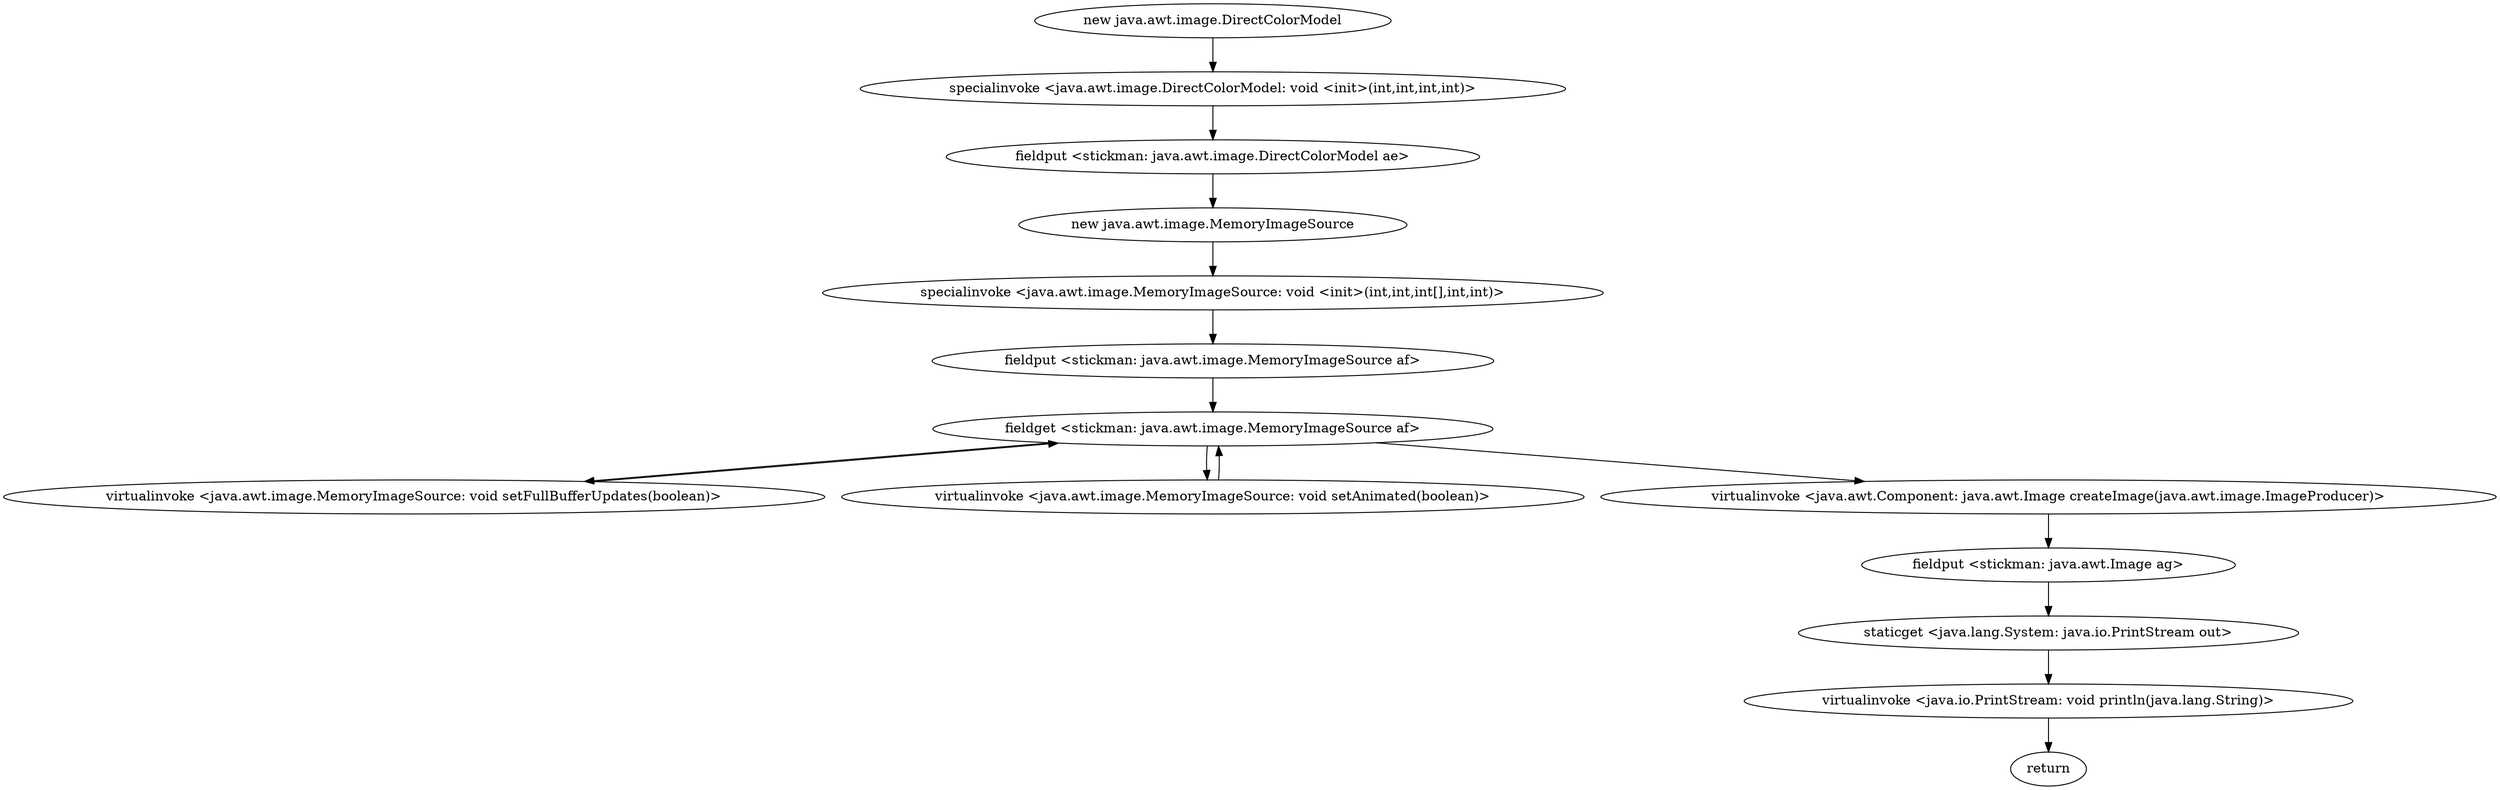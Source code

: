 digraph "" {
"new java.awt.image.DirectColorModel";
 "new java.awt.image.DirectColorModel"->"specialinvoke <java.awt.image.DirectColorModel: void <init>(int,int,int,int)>";
 "specialinvoke <java.awt.image.DirectColorModel: void <init>(int,int,int,int)>"->"fieldput <stickman: java.awt.image.DirectColorModel ae>";
 "fieldput <stickman: java.awt.image.DirectColorModel ae>"->"new java.awt.image.MemoryImageSource";
 "new java.awt.image.MemoryImageSource"->"specialinvoke <java.awt.image.MemoryImageSource: void <init>(int,int,int[],int,int)>";
 "specialinvoke <java.awt.image.MemoryImageSource: void <init>(int,int,int[],int,int)>"->"fieldput <stickman: java.awt.image.MemoryImageSource af>";
 "fieldput <stickman: java.awt.image.MemoryImageSource af>"->"fieldget <stickman: java.awt.image.MemoryImageSource af>";
 "fieldget <stickman: java.awt.image.MemoryImageSource af>"->"virtualinvoke <java.awt.image.MemoryImageSource: void setFullBufferUpdates(boolean)>";
 "virtualinvoke <java.awt.image.MemoryImageSource: void setFullBufferUpdates(boolean)>"->"fieldget <stickman: java.awt.image.MemoryImageSource af>";
 "fieldget <stickman: java.awt.image.MemoryImageSource af>"->"virtualinvoke <java.awt.image.MemoryImageSource: void setAnimated(boolean)>";
 "virtualinvoke <java.awt.image.MemoryImageSource: void setAnimated(boolean)>"->"fieldget <stickman: java.awt.image.MemoryImageSource af>";
 "fieldget <stickman: java.awt.image.MemoryImageSource af>"->"virtualinvoke <java.awt.Component: java.awt.Image createImage(java.awt.image.ImageProducer)>";
 "virtualinvoke <java.awt.Component: java.awt.Image createImage(java.awt.image.ImageProducer)>"->"fieldput <stickman: java.awt.Image ag>";
 "fieldput <stickman: java.awt.Image ag>"->"staticget <java.lang.System: java.io.PrintStream out>";
 "staticget <java.lang.System: java.io.PrintStream out>"->"virtualinvoke <java.io.PrintStream: void println(java.lang.String)>";
 "virtualinvoke <java.io.PrintStream: void println(java.lang.String)>"->"return";
}
